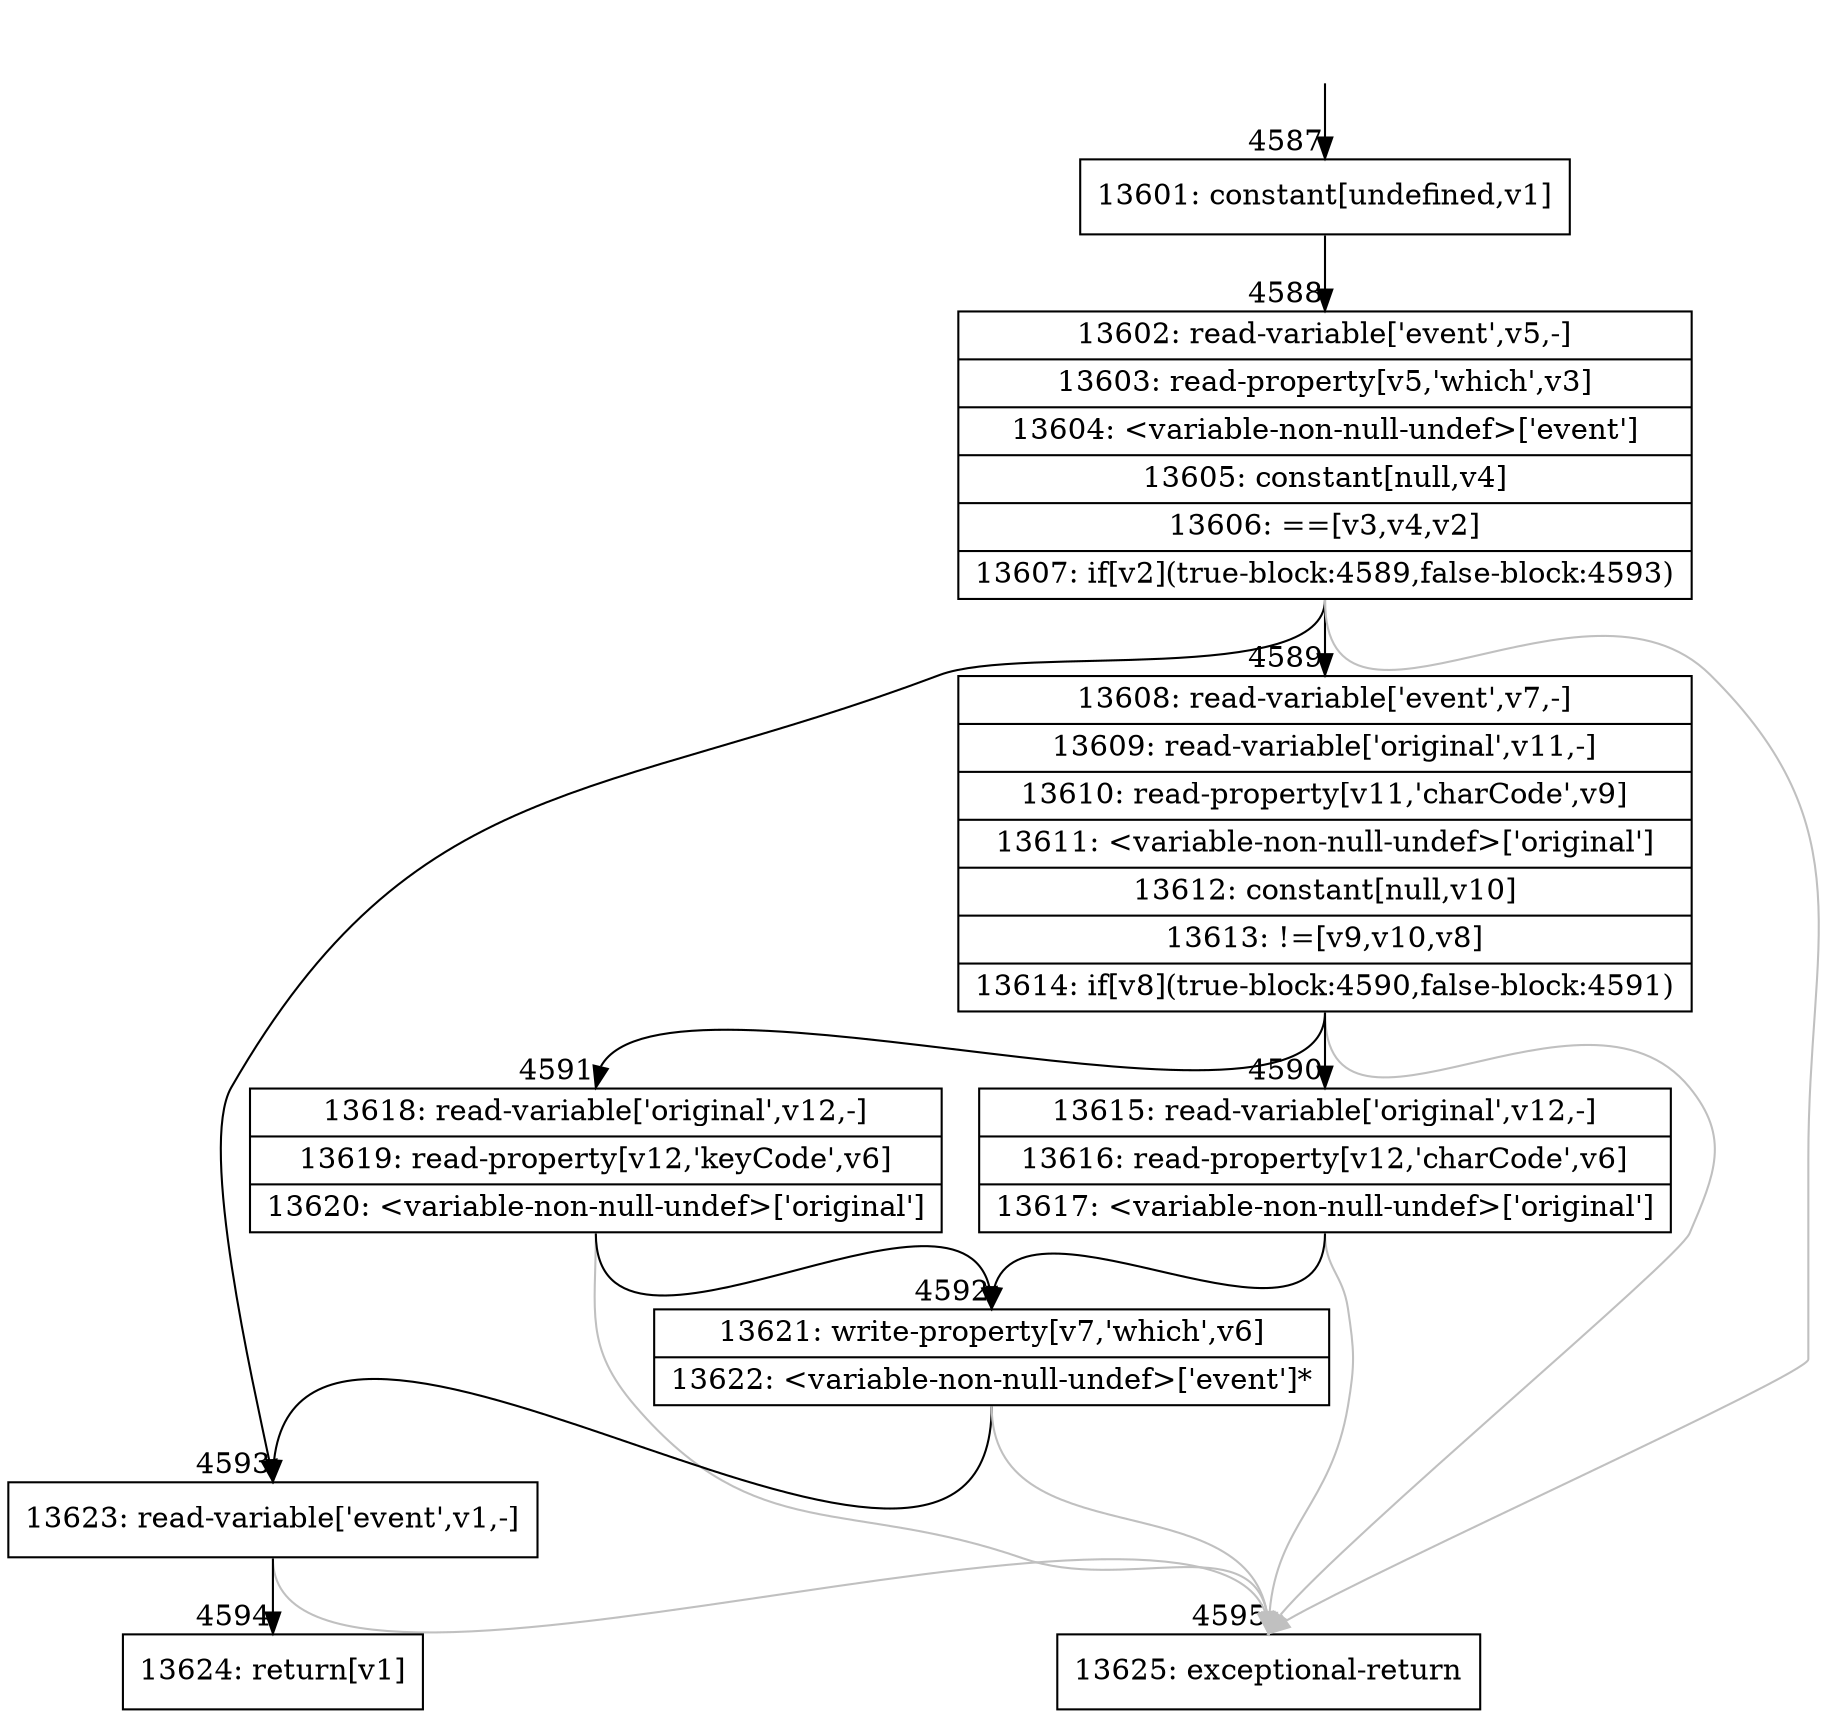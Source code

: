 digraph {
rankdir="TD"
BB_entry284[shape=none,label=""];
BB_entry284 -> BB4587 [tailport=s, headport=n, headlabel="    4587"]
BB4587 [shape=record label="{13601: constant[undefined,v1]}" ] 
BB4587 -> BB4588 [tailport=s, headport=n, headlabel="      4588"]
BB4588 [shape=record label="{13602: read-variable['event',v5,-]|13603: read-property[v5,'which',v3]|13604: \<variable-non-null-undef\>['event']|13605: constant[null,v4]|13606: ==[v3,v4,v2]|13607: if[v2](true-block:4589,false-block:4593)}" ] 
BB4588 -> BB4589 [tailport=s, headport=n, headlabel="      4589"]
BB4588 -> BB4593 [tailport=s, headport=n, headlabel="      4593"]
BB4588 -> BB4595 [tailport=s, headport=n, color=gray, headlabel="      4595"]
BB4589 [shape=record label="{13608: read-variable['event',v7,-]|13609: read-variable['original',v11,-]|13610: read-property[v11,'charCode',v9]|13611: \<variable-non-null-undef\>['original']|13612: constant[null,v10]|13613: !=[v9,v10,v8]|13614: if[v8](true-block:4590,false-block:4591)}" ] 
BB4589 -> BB4590 [tailport=s, headport=n, headlabel="      4590"]
BB4589 -> BB4591 [tailport=s, headport=n, headlabel="      4591"]
BB4589 -> BB4595 [tailport=s, headport=n, color=gray]
BB4590 [shape=record label="{13615: read-variable['original',v12,-]|13616: read-property[v12,'charCode',v6]|13617: \<variable-non-null-undef\>['original']}" ] 
BB4590 -> BB4592 [tailport=s, headport=n, headlabel="      4592"]
BB4590 -> BB4595 [tailport=s, headport=n, color=gray]
BB4591 [shape=record label="{13618: read-variable['original',v12,-]|13619: read-property[v12,'keyCode',v6]|13620: \<variable-non-null-undef\>['original']}" ] 
BB4591 -> BB4592 [tailport=s, headport=n]
BB4591 -> BB4595 [tailport=s, headport=n, color=gray]
BB4592 [shape=record label="{13621: write-property[v7,'which',v6]|13622: \<variable-non-null-undef\>['event']*}" ] 
BB4592 -> BB4593 [tailport=s, headport=n]
BB4592 -> BB4595 [tailport=s, headport=n, color=gray]
BB4593 [shape=record label="{13623: read-variable['event',v1,-]}" ] 
BB4593 -> BB4594 [tailport=s, headport=n, headlabel="      4594"]
BB4593 -> BB4595 [tailport=s, headport=n, color=gray]
BB4594 [shape=record label="{13624: return[v1]}" ] 
BB4595 [shape=record label="{13625: exceptional-return}" ] 
}

